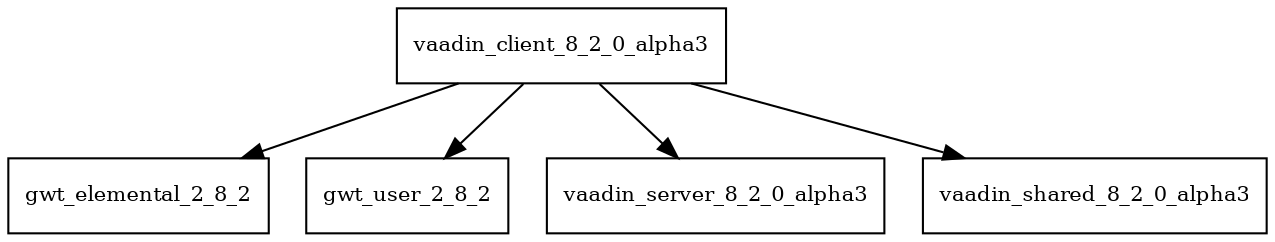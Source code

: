 digraph vaadin_client_8_2_0_alpha3_dependencies {
  node [shape = box, fontsize=10.0];
  vaadin_client_8_2_0_alpha3 -> gwt_elemental_2_8_2;
  vaadin_client_8_2_0_alpha3 -> gwt_user_2_8_2;
  vaadin_client_8_2_0_alpha3 -> vaadin_server_8_2_0_alpha3;
  vaadin_client_8_2_0_alpha3 -> vaadin_shared_8_2_0_alpha3;
}

